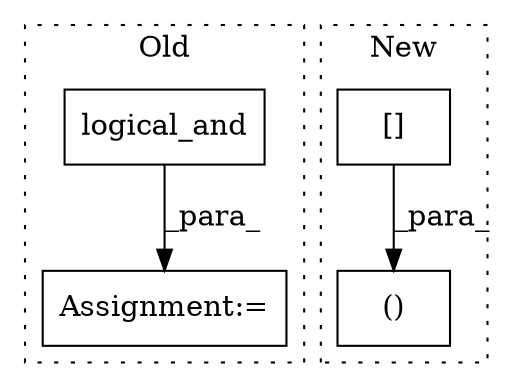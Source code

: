 digraph G {
subgraph cluster0 {
1 [label="logical_and" a="32" s="2781,2810" l="12,1" shape="box"];
3 [label="Assignment:=" a="7" s="2762" l="2" shape="box"];
label = "Old";
style="dotted";
}
subgraph cluster1 {
2 [label="[]" a="2" s="4162,4197" l="10,1" shape="box"];
4 [label="()" a="106" s="4119" l="79" shape="box"];
label = "New";
style="dotted";
}
1 -> 3 [label="_para_"];
2 -> 4 [label="_para_"];
}